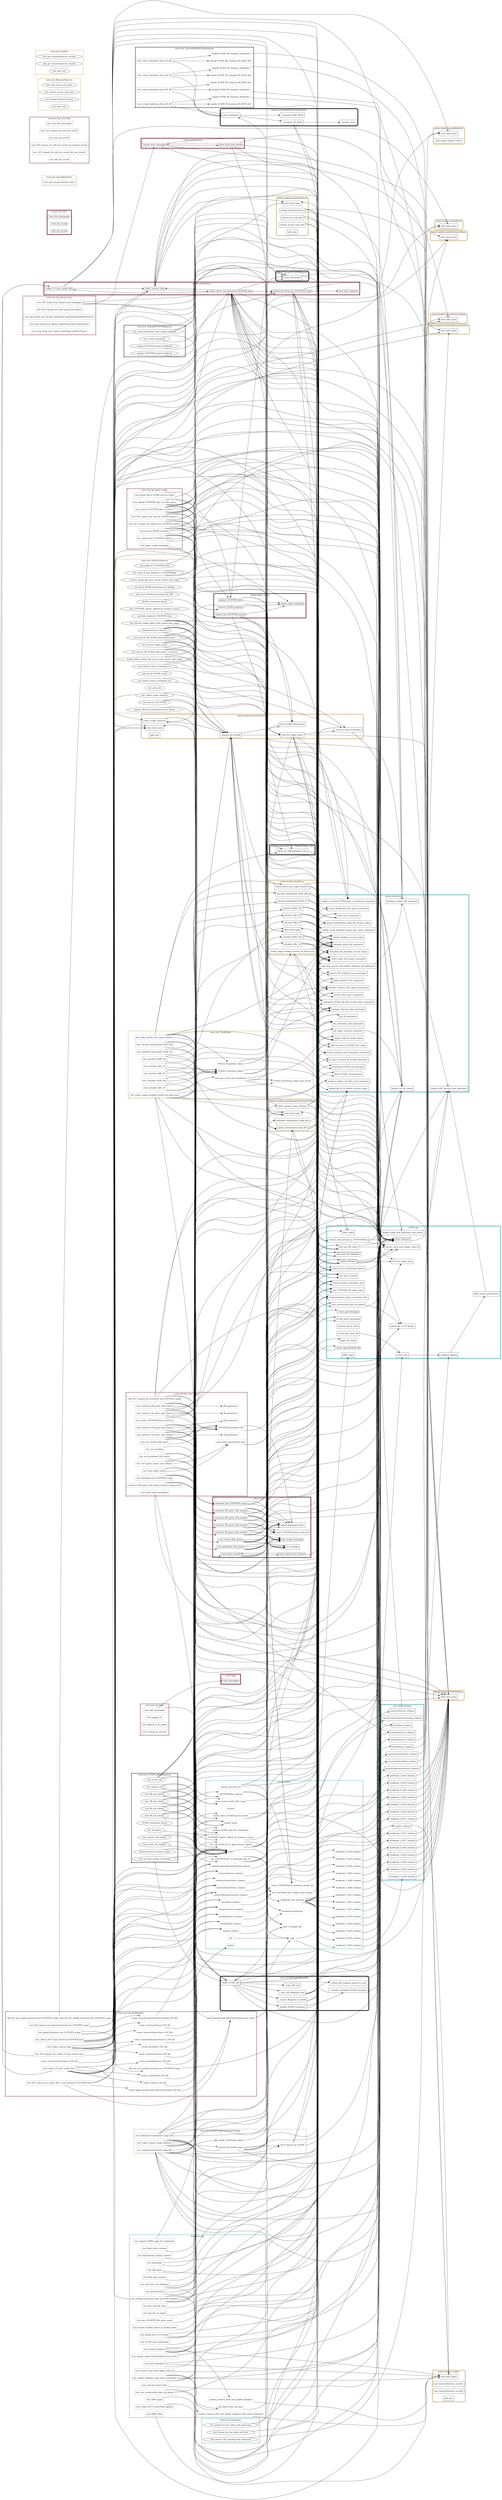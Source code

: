 digraph function_call_chains {
    graph [rankdir="LR"]

    /* Cluster Types
        `penwidth=5`
        Class: `style="rounded"`
        Tests: `style="dashed"`

        Relation: `color="#ceb888"` (Gold)
        Blueprint: `color="#782f40"` (Garnet)
        Module collecting general functions: `color="#5cb8b2"`
    */

    node [  // To remove the fill color from the individual function nodes
        style="filled"
        fillcolor="white"
    ]
    /* Node Types
        When multiple adjustments are present, order is label, style, shape

        Test function: `style="dashed"`
        Fixture function: `style="dotted"`

        Route functions: `shape="cds"`
        Function connecting to S3: `shape="folder"`
        Function connecting to MySQL: `shape="cylinder"`
        Other functions: `shape="box"`
    */

    /*
        Edges represent function calls
            Edges are instantiated under the cluster containing the calling function
            Edges go from the calling function to the called function
        Function calls include
            Redirects between Flask routes via `url_for()`
            Calls to a Flask route function with the Flask test client (these use the URL in the decorator, not the function name)
        Function calls don't include calls to SQLAlchemy engines purely for the purpose of passing to another function
    */

    subgraph cluster_fiscalYears {
        label="nolcat.models.fiscalYears"
        penwidth=5
        style="rounded"
        color="#ceb888"

        state_data_types_in_fiscalYears [
            label="state_data_types"
            shape="box"
        ]
        calculate_depreciated_ACRL_60b [shape="box"]
        calculate_depreciated_ACRL_63 [shape="box"]
        calculate_ACRL_61a [shape="box"]
        calculate_ACRL_61b [shape="box"]
        calculate_ARL_18 [shape="box"]
        calculate_ARL_19 [shape="box"]
        calculate_ARL_20 [shape="box"]
        create_usage_tracking_records_for_fiscal_year [shape="box"]
        collect_fiscal_year_usage_statistics [shape="box"]
    }
    calculate_depreciated_ACRL_60b -> query_database
    calculate_depreciated_ACRL_60b -> extract_value_from_single_value_df
    calculate_depreciated_ACRL_60b -> return_value_from_query_statement
    calculate_depreciated_ACRL_60b -> database_query_fail_statement
    calculate_depreciated_ACRL_63 -> query_database
    calculate_depreciated_ACRL_63 -> extract_value_from_single_value_df
    calculate_depreciated_ACRL_63 -> return_value_from_query_statement
    calculate_depreciated_ACRL_63 -> database_query_fail_statement
    calculate_ACRL_61a -> query_database
    calculate_ACRL_61a -> extract_value_from_single_value_df
    calculate_ACRL_61a -> return_value_from_query_statement
    calculate_ACRL_61a -> database_query_fail_statement
    calculate_ACRL_61b -> query_database
    calculate_ACRL_61b -> extract_value_from_single_value_df
    calculate_ACRL_61b -> return_value_from_query_statement
    calculate_ACRL_61b -> database_query_fail_statement
    calculate_ARL_18 -> query_database
    calculate_ARL_18 -> extract_value_from_single_value_df
    calculate_ARL_18 -> return_value_from_query_statement
    calculate_ARL_18 -> database_query_fail_statement
    calculate_ARL_19 -> query_database
    calculate_ARL_19 -> extract_value_from_single_value_df
    calculate_ARL_19 -> return_value_from_query_statement
    calculate_ARL_19 -> database_query_fail_statement
    calculate_ARL_20 -> query_database
    calculate_ARL_20 -> extract_value_from_single_value_df
    calculate_ARL_20 -> return_value_from_query_statement
    calculate_ARL_20 -> database_query_fail_statement
    create_usage_tracking_records_for_fiscal_year -> state_data_types_in_annualUsageCollectionTracking
    create_usage_tracking_records_for_fiscal_year -> load_data_into_database
    create_usage_tracking_records_for_fiscal_year -> query_database
    create_usage_tracking_records_for_fiscal_year -> return_string_of_dataframe_info
    create_usage_tracking_records_for_fiscal_year -> return_dataframe_from_query_statement
    create_usage_tracking_records_for_fiscal_year -> database_query_fail_statement
    collect_fiscal_year_usage_statistics -> _harvest_R5_SUSHI
    collect_fiscal_year_usage_statistics -> load_data_into_database
    collect_fiscal_year_usage_statistics -> query_database
    collect_fiscal_year_usage_statistics -> update_database
    collect_fiscal_year_usage_statistics -> first_new_PK_value
    collect_fiscal_year_usage_statistics -> format_list_for_stdout
    collect_fiscal_year_usage_statistics -> unable_to_get_updated_primary_key_values_statement
    collect_fiscal_year_usage_statistics -> database_query_fail_statement
    collect_fiscal_year_usage_statistics -> add_data_success_and_update_database_fail_statement
    collect_fiscal_year_usage_statistics -> load_data_into_database_success_regex
    collect_fiscal_year_usage_statistics -> update_database_success_regex
    collect_fiscal_year_usage_statistics -> harvest_R5_SUSHI_success_statement


    subgraph cluster_annualStatistics {
        label="nolcat.models.annualStatistics"
        penwidth=5
        style="rounded"
        color="#ceb888"

        state_data_types_in_annualStatistics [
            label="state_data_types"
            shape="box"
        ]
        add_annual_statistic_value [shape="box"]
    }


    subgraph cluster_vendors {
        label="nolcat.models.vendors"
        penwidth=5
        style="rounded"
        color="#ceb888"

        state_data_types_in_vendors [
            label="state_data_types"
            shape="box"
        ]
        get_statisticsSources_records [shape="box"]
        get_resourceSources_records [shape="box"]
        add_note_in_vendors [
            label="add_note"
            shape="box"
        ]
    }


    subgraph cluster_vendorNotes {
        label="nolcat.models.vendorNotes"
        penwidth=5
        style="rounded"
        color="#ceb888"

        state_data_types_in_vendorNotes [
            label="state_data_types"
            shape="box"
        ]
    }


    subgraph cluster_statisticsSources {
        label="nolcat.models.statisticsSources"
        penwidth=5
        style="rounded"
        color="#ceb888"

        state_data_types_in_statisticsSources [
            label="state_data_types"
            shape="box"
        ]
        fetch_SUSHI_information [shape="box"]
        _harvest_R5_SUSHI [shape="box"]
        _harvest_single_report [shape="box"]
        _check_if_data_in_database [shape="box"]
        collect_usage_statistics [shape="box"]
        add_note_in_statisticsSources [
            label="add_note"
            shape="box"
        ]
    }
    fetch_SUSHI_information -> PATH_TO_CREDENTIALS_FILE
    _harvest_R5_SUSHI -> fetch_SUSHI_information
    _harvest_R5_SUSHI -> _harvest_single_report
    _harvest_R5_SUSHI -> make_SUSHI_call
    _harvest_R5_SUSHI -> successful_SUSHI_call_statement
    _harvest_R5_SUSHI -> failed_SUSHI_call_statement
    _harvest_R5_SUSHI -> attempted_SUSHI_call_with_invalid_dates_statement
    _harvest_R5_SUSHI -> reports_with_no_usage_regex
    _harvest_single_report -> _check_if_data_in_database
    _harvest_single_report -> state_data_types_in_COUNTERData
    _harvest_single_report -> create_dataframe_in_ConvertJSONDictToDataframe
    _harvest_single_report -> make_SUSHI_call
    _harvest_single_report -> last_day_of_month
    _harvest_single_report -> return_string_of_dataframe_info
    _harvest_single_report -> save_unconverted_data_via_upload
    _harvest_single_report -> S3_file_name_timestamp
    _harvest_single_report -> unable_to_convert_SUSHI_data_to_dataframe_statement
    _harvest_single_report -> failed_upload_to_S3_statement
    _harvest_single_report -> upload_file_to_S3_bucket_success_regex
    _harvest_single_report -> no_data_returned_by_SUSHI_statement
    _harvest_single_report -> reports_with_no_usage_regex
    _check_if_data_in_database -> query_database
    _check_if_data_in_database -> extract_value_from_single_value_df
    _check_if_data_in_database -> return_value_from_query_statement
    _check_if_data_in_database -> database_query_fail_statement
    collect_usage_statistics -> _harvest_R5_SUSHI
    collect_usage_statistics -> load_data_into_database
    collect_usage_statistics -> first_new_PK_value
    collect_usage_statistics -> unable_to_get_updated_primary_key_values_statement
    collect_usage_statistics -> harvest_R5_SUSHI_success_statement


    subgraph cluster_statisticsSourceNotes {
        label="nolcat.models.statisticsSourceNotes"
        penwidth=5
        style="rounded"
        color="#ceb888"

        state_data_types_in_statisticsSourceNotes [
            label="state_data_types"
            shape="box"
        ]
    }


    subgraph cluster_resourceSources {
        label="nolcat.models.resourceSources"
        penwidth=5
        style="rounded"
        color="#ceb888"

        state_data_types_in_resourceSources [
            label="state_data_types"
            shape="box"
        ]
        add_access_stop_date [shape="box"]
        remove_access_stop_date [shape="box"]
        change_StatisticsSource [shape="box"]
        add_note_in_resourceSources [
            label="add_note"
            shape="box"
        ]
    }
    add_access_stop_date -> update_database
    add_access_stop_date -> database_update_fail_statement
    add_access_stop_date -> update_database_success_regex
    remove_access_stop_date -> update_database
    remove_access_stop_date -> database_update_fail_statement
    remove_access_stop_date -> update_database_success_regex
    change_StatisticsSource -> state_data_types_in_statisticsResourceSources
    change_StatisticsSource -> load_data_into_database
    change_StatisticsSource -> query_database
    change_StatisticsSource -> update_database
    change_StatisticsSource -> database_query_fail_statement
    change_StatisticsSource -> database_update_fail_statement
    change_StatisticsSource -> update_database_success_regex


    subgraph cluster_resourceSourceNotes {
        label="nolcat.models.resourceSourceNotes"
        penwidth=5
        style="rounded"
        color="#ceb888"

        state_data_types_in_resourceSourceNotes [
            label="state_data_types"
            shape="box"
        ]
    }


    subgraph cluster_statisticsResourceSources {
        label="nolcat.models.statisticsResourceSources"
        penwidth=5
        style="rounded"
        color="#ceb888"

        state_data_types_in_statisticsResourceSources [
            label="state_data_types"
            shape="box"
        ]
    }


    subgraph cluster_annualUsageCollectionTracking {
        label="nolcat.models.annualUsageCollectionTracking"
        penwidth=5
        style="rounded"
        color="#ceb888"

        state_data_types_in_annualUsageCollectionTracking [
            label="state_data_types"
            shape="box"
        ]
        collect_annual_usage_statistics [shape="box"]
        upload_nonstandard_usage_file [shape="box"]
        download_nonstandard_usage_file [shape="folder"]
    }
    collect_annual_usage_statistics -> _harvest_R5_SUSHI
    collect_annual_usage_statistics -> load_data_into_database
    collect_annual_usage_statistics -> query_database
    collect_annual_usage_statistics -> update_database
    collect_annual_usage_statistics -> first_new_PK_value
    collect_annual_usage_statistics -> initialize_relation_class_object_statement
    collect_annual_usage_statistics -> unable_to_get_updated_primary_key_values_statement
    collect_annual_usage_statistics -> return_value_from_query_statement
    collect_annual_usage_statistics -> database_query_fail_statement
    collect_annual_usage_statistics -> add_data_success_and_update_database_fail_statement
    collect_annual_usage_statistics -> load_data_into_database_success_regex
    collect_annual_usage_statistics -> update_database_success_regex
    collect_annual_usage_statistics -> harvest_R5_SUSHI_success_statement
    upload_nonstandard_usage_file -> upload_file_to_S3_bucket
    upload_nonstandard_usage_file -> update_database
    upload_nonstandard_usage_file -> file_extensions_and_mimetypes
    upload_nonstandard_usage_file -> file_IO_statement
    upload_nonstandard_usage_file -> failed_upload_to_S3_statement
    upload_nonstandard_usage_file -> upload_file_to_S3_bucket_success_regex
    upload_nonstandard_usage_file -> add_data_success_and_update_database_fail_statement
    upload_nonstandard_usage_file -> update_database_success_regex
    download_nonstandard_usage_file -> file_IO_statement


    subgraph cluster_COUNTERData {
        label="nolcat.models.COUNTERData"
        penwidth=5
        style="rounded"
        color="#ceb888"

        state_data_types_in_COUNTERData [
            label="state_data_types"
            shape="box"
        ]
    }


    subgraph cluster_SUSHICallAndResponse {
        label="nolcat.SUSHICallAndResponse"
        penwidth=5
        style="rounded"

        make_SUSHI_call [shape="box"]
        _make_API_call [shape="box"]
        _convert_Response_to_JSON [shape="box"]
        _save_raw_Response_text [shape="box"]
        _handle_SUSHI_exceptions [shape="box"]
        _evaluate_individual_SUSHI_exception [shape="box"]
        _stdout_API_response_based_on_size [shape="box"]
    }
    make_SUSHI_call -> _make_API_call
    make_SUSHI_call -> _convert_Response_to_JSON
    make_SUSHI_call -> _save_raw_Response_text
    make_SUSHI_call -> _handle_SUSHI_exceptions
    make_SUSHI_call -> _stdout_API_response_based_on_size
    make_SUSHI_call -> format_list_for_stdout
    make_SUSHI_call -> upload_file_to_S3_bucket_success_regex
    make_SUSHI_call -> failed_SUSHI_call_statement
    make_SUSHI_call -> no_data_returned_by_SUSHI_statement
    _convert_Response_to_JSON -> _stdout_API_response_based_on_size
    _convert_Response_to_JSON -> failed_SUSHI_call_statement
    _save_raw_Response_text -> query_database
    _save_raw_Response_text -> save_unconverted_data_via_upload
    _save_raw_Response_text -> extract_value_from_single_value_df
    _save_raw_Response_text -> S3_file_name_timestamp
    _save_raw_Response_text -> file_IO_statement
    _save_raw_Response_text -> upload_file_to_S3_bucket_success_regex
    _save_raw_Response_text -> database_query_fail_statement
    _handle_SUSHI_exceptions -> _evaluate_individual_SUSHI_exception
    _handle_SUSHI_exceptions -> format_list_for_stdout
    _evaluate_individual_SUSHI_exception -> query_database
    _evaluate_individual_SUSHI_exception -> database_query_fail_statement


    subgraph cluster_UploadCOUNTERReports {
        label="nolcat.UploadCOUNTERReports"
        penwidth=5
        style="rounded"

        create_dataframe_in_UploadCOUNTERReports [
            label="create_dataframe"
            shape="box"
        ]
    }
    create_dataframe_in_UploadCOUNTERReports -> state_data_types_in_COUNTERData
    create_dataframe_in_UploadCOUNTERReports -> return_string_of_dataframe_info
    create_dataframe_in_UploadCOUNTERReports -> ISSN_regex


    subgraph cluster_ConvertJSONDictToDataframe {
        label="nolcat.ConvertJSONDictToDataframe"
        penwidth=5
        style="rounded"

        create_dataframe_in_ConvertJSONDictToDataframe [
            label="create_dataframe"
            shape="box"
        ]
        _transform_R5_JSON [shape="box"]
        _transform_R5b1_JSON [shape="box"]
        _serialize_dates [shape="box"]
    }
    create_dataframe_in_ConvertJSONDictToDataframe -> _transform_R5_JSON
    create_dataframe_in_ConvertJSONDictToDataframe -> _transform_R5b1_JSON
    _transform_R5_JSON -> _serialize_dates
    _transform_R5_JSON -> return_string_of_dataframe_info
    _transform_R5_JSON -> ISSN_regex


    subgraph cluster_annual_stats {
        label="nolcat.annual_stats"
        penwidth=5
        color="#782f40"

        annual_stats_homepage [shape="cds"]
        show_fiscal_year_details [shape="cds"]
    }
    annual_stats_homepage -> show_fiscal_year_details
    annual_stats_homepage -> query_database
    annual_stats_homepage -> Flask_error_statement
    annual_stats_homepage -> database_query_fail_statement
    show_fiscal_year_details -> annual_stats_homepage
    show_fiscal_year_details -> state_data_types_in_fiscalYears
    show_fiscal_year_details -> state_data_types_in_annualUsageCollectionTracking
    show_fiscal_year_details -> query_database
    show_fiscal_year_details -> Flask_error_statement
    show_fiscal_year_details -> database_query_fail_statement


    subgraph cluster_ingest_usage {
        label="nolcat.ingest_usage"
        penwidth=5
        color="#782f40"

        ingest_usage_homepage [shape="cds"]
        upload_COUNTER_data [shape="cds"]
        harvest_SUSHI_statistics [shape="cds"]
        upload_non_COUNTER_reports [shape="cds"]
    }
    upload_COUNTER_data -> ingest_usage_homepage
    upload_COUNTER_data -> create_dataframe_in_UploadCOUNTERReports
    upload_COUNTER_data -> load_data_into_database
    upload_COUNTER_data -> update_database
    upload_COUNTER_data -> first_new_PK_value
    upload_COUNTER_data -> check_if_data_already_in_COUNTERData
    upload_COUNTER_data -> truncate_longer_lines
    upload_COUNTER_data -> format_list_for_stdout
    upload_COUNTER_data -> unable_to_convert_SUSHI_data_to_dataframe_statement
    upload_COUNTER_data -> unable_to_get_updated_primary_key_values_statement
    upload_COUNTER_data -> Flask_error_statement
    upload_COUNTER_data -> database_update_fail_statement
    upload_COUNTER_data -> update_database_success_regex
    harvest_SUSHI_statistics -> ingest_usage_homepage
    harvest_SUSHI_statistics -> collect_usage_statistics
    harvest_SUSHI_statistics -> query_database
    harvest_SUSHI_statistics -> initialize_relation_class_object_statement
    harvest_SUSHI_statistics -> Flask_error_statement
    harvest_SUSHI_statistics -> database_query_fail_statement
    upload_non_COUNTER_reports -> ingest_usage_homepage
    upload_non_COUNTER_reports -> upload_nonstandard_usage_file
    upload_non_COUNTER_reports -> query_database
    upload_non_COUNTER_reports -> create_AUCT_SelectField_options
    upload_non_COUNTER_reports -> Flask_error_statement
    upload_non_COUNTER_reports -> upload_nonstandard_usage_file_success_regex
    upload_non_COUNTER_reports -> database_query_fail_statement


    subgraph cluster_initialization {
        label="nolcat.initialization"
        penwidth=5
        color="#782f40"

        collect_FY_and_vendor_data [shape="cds"]
        collect_sources_data [shape="cds"]
        collect_AUCT_and_historical_COUNTER_data [shape="cds"]
        upload_historical_non_COUNTER_usage [shape="cds"]
        data_load_complete [shape="cds"]
    }
    collect_FY_and_vendor_data -> collect_sources_data
    collect_FY_and_vendor_data -> state_data_types_in_fiscalYears
    collect_FY_and_vendor_data -> state_data_types_in_annualStatistics
    collect_FY_and_vendor_data -> state_data_types_in_vendors
    collect_FY_and_vendor_data -> state_data_types_in_vendorNotes
    collect_FY_and_vendor_data -> load_data_into_database
    collect_FY_and_vendor_data -> first_new_PK_value
    collect_FY_and_vendor_data -> Flask_error_statement
    collect_FY_and_vendor_data -> load_data_into_database_success_regex
    collect_sources_data -> collect_AUCT_and_historical_COUNTER_data
    collect_sources_data -> state_data_types_in_statisticsSources
    collect_sources_data -> state_data_types_in_statisticsSourceNotes
    collect_sources_data -> state_data_types_in_resourceSources
    collect_sources_data -> state_data_types_in_resourceSourceNotes
    collect_sources_data -> load_data_into_database
    collect_sources_data -> first_new_PK_value
    collect_sources_data -> Flask_error_statement
    collect_sources_data -> load_data_into_database_success_regex
    collect_AUCT_and_historical_COUNTER_data -> collect_FY_and_vendor_data
    collect_AUCT_and_historical_COUNTER_data -> collect_sources_data
    collect_AUCT_and_historical_COUNTER_data -> upload_historical_non_COUNTER_usage
    collect_AUCT_and_historical_COUNTER_data -> state_data_types_in_annualUsageCollectionTracking
    collect_AUCT_and_historical_COUNTER_data -> create_dataframe_in_UploadCOUNTERReports
    collect_AUCT_and_historical_COUNTER_data -> load_data_into_database
    collect_AUCT_and_historical_COUNTER_data -> query_database
    collect_AUCT_and_historical_COUNTER_data -> update_database
    collect_AUCT_and_historical_COUNTER_data -> first_new_PK_value
    collect_AUCT_and_historical_COUNTER_data -> check_if_data_already_in_COUNTERData
    collect_AUCT_and_historical_COUNTER_data -> format_list_for_stdout
    collect_AUCT_and_historical_COUNTER_data -> unable_to_convert_SUSHI_data_to_dataframe_statement
    collect_AUCT_and_historical_COUNTER_data -> unable_to_get_updated_primary_key_values_statement
    collect_AUCT_and_historical_COUNTER_data -> Flask_error_statement
    collect_AUCT_and_historical_COUNTER_data -> return_dataframe_from_query_statement
    collect_AUCT_and_historical_COUNTER_data -> database_query_fail_statement
    collect_AUCT_and_historical_COUNTER_data -> load_data_into_database_success_regex
    collect_AUCT_and_historical_COUNTER_data -> update_database_success_regex
    upload_historical_non_COUNTER_usage -> data_load_complete
    upload_historical_non_COUNTER_usage -> upload_nonstandard_usage_file
    upload_historical_non_COUNTER_usage -> query_database
    upload_historical_non_COUNTER_usage -> create_AUCT_SelectField_options
    upload_historical_non_COUNTER_usage -> non_COUNTER_file_name_regex
    upload_historical_non_COUNTER_usage -> initialize_relation_class_object_statement
    upload_historical_non_COUNTER_usage -> Flask_error_statement
    upload_historical_non_COUNTER_usage -> upload_nonstandard_usage_file_success_regex
    upload_historical_non_COUNTER_usage -> database_query_fail_statement


    subgraph cluster_login {
        label="nolcat.login"
        penwidth=5
        color="#782f40"

        login_homepage [shape="cds"]
    }


    subgraph cluster_view_lists {
        label="nolcat.view_lists"
        penwidth=5
        color="#782f40"

        view_lists_homepage [shape="cds"]
        view_list_record [shape="cds"]
        edit_list_record [shape="cds"]
    }


    subgraph cluster_view_usage {
        label="nolcat.view_usage"
        penwidth=5
        color="#782f40"

        create_COUNTER_fixed_vocab_list [shape="box"]
        set_encoding [shape="box"]
        create_downloads_folder [shape="box"]
        view_usage_homepage [shape="cds"]
        run_custom_SQL_query [shape="cds"]
        use_predefined_SQL_query [shape="cds"]
        start_query_wizard [shape="cds"]
        query_wizard_sort_redirect [shape="cds"]
        construct_PR_query_with_wizard [shape="cds"]
        construct_DR_query_with_wizard [shape="cds"]
        construct_TR_query_with_wizard [shape="cds"]
        construct_IR_query_with_wizard [shape="cds"]
        download_non_COUNTER_usage [shape="cds"]
    }
    run_custom_SQL_query -> set_encoding
    run_custom_SQL_query -> create_downloads_folder
    run_custom_SQL_query -> view_usage_homepage
    run_custom_SQL_query -> query_database
    run_custom_SQL_query -> file_extensions_and_mimetypes
    run_custom_SQL_query -> Flask_error_statement
    run_custom_SQL_query -> list_folder_contents_statement
    run_custom_SQL_query -> check_if_file_exists_statement
    run_custom_SQL_query -> database_query_fail_statement
    use_predefined_SQL_query -> set_encoding
    use_predefined_SQL_query -> create_downloads_folder
    use_predefined_SQL_query -> view_usage_homepage
    use_predefined_SQL_query -> query_database
    use_predefined_SQL_query -> last_day_of_month
    use_predefined_SQL_query -> file_extensions_and_mimetypes
    use_predefined_SQL_query -> Flask_error_statement
    use_predefined_SQL_query -> list_folder_contents_statement
    use_predefined_SQL_query -> check_if_file_exists_statement
    use_predefined_SQL_query -> database_query_fail_statement
    use_predefined_SQL_query -> attempted_SUSHI_call_with_invalid_dates_statement
    start_query_wizard -> view_usage_homepage
    start_query_wizard -> query_wizard_sort_redirect
    start_query_wizard -> query_database
    start_query_wizard -> last_day_of_month
    start_query_wizard -> Flask_error_statement
    start_query_wizard -> database_query_fail_statement
    query_wizard_sort_redirect -> start_query_wizard
    query_wizard_sort_redirect -> Flask_error_statement
    query_wizard_sort_redirect -> attempted_SUSHI_call_with_invalid_dates_statement
    construct_PR_query_with_wizard -> create_COUNTER_fixed_vocab_list
    construct_PR_query_with_wizard -> set_encoding
    construct_PR_query_with_wizard -> create_downloads_folder
    construct_PR_query_with_wizard -> view_usage_homepage
    construct_PR_query_with_wizard -> query_database
    construct_PR_query_with_wizard -> return_string_of_dataframe_info
    construct_PR_query_with_wizard -> file_extensions_and_mimetypes
    construct_PR_query_with_wizard -> Flask_error_statement
    construct_PR_query_with_wizard -> list_folder_contents_statement
    construct_PR_query_with_wizard -> check_if_file_exists_statement
    construct_PR_query_with_wizard -> database_query_fail_statement
    construct_DR_query_with_wizard -> create_COUNTER_fixed_vocab_list
    construct_DR_query_with_wizard -> set_encoding
    construct_DR_query_with_wizard -> create_downloads_folder
    construct_DR_query_with_wizard -> view_usage_homepage
    construct_DR_query_with_wizard -> query_database
    construct_DR_query_with_wizard -> return_string_of_dataframe_info
    construct_DR_query_with_wizard -> file_extensions_and_mimetypes
    construct_DR_query_with_wizard -> Flask_error_statement
    construct_DR_query_with_wizard -> list_folder_contents_statement
    construct_DR_query_with_wizard -> check_if_file_exists_statement
    construct_DR_query_with_wizard -> database_query_fail_statement
    construct_TR_query_with_wizard -> create_COUNTER_fixed_vocab_list
    construct_TR_query_with_wizard -> set_encoding
    construct_TR_query_with_wizard -> create_downloads_folder
    construct_TR_query_with_wizard -> view_usage_homepage
    construct_TR_query_with_wizard -> query_database
    construct_TR_query_with_wizard -> return_string_of_dataframe_info
    construct_TR_query_with_wizard -> file_extensions_and_mimetypes
    construct_TR_query_with_wizard -> Flask_error_statement
    construct_TR_query_with_wizard -> list_folder_contents_statement
    construct_TR_query_with_wizard -> check_if_file_exists_statement
    construct_TR_query_with_wizard -> database_query_fail_statement
    construct_IR_query_with_wizard -> create_COUNTER_fixed_vocab_list
    construct_IR_query_with_wizard -> set_encoding
    construct_IR_query_with_wizard -> create_downloads_folder
    construct_IR_query_with_wizard -> view_usage_homepage
    construct_IR_query_with_wizard -> query_database
    construct_IR_query_with_wizard -> return_string_of_dataframe_info
    construct_IR_query_with_wizard -> file_extensions_and_mimetypes
    construct_IR_query_with_wizard -> Flask_error_statement
    construct_IR_query_with_wizard -> list_folder_contents_statement
    construct_IR_query_with_wizard -> check_if_file_exists_statement
    construct_IR_query_with_wizard -> database_query_fail_statement
    download_non_COUNTER_usage -> create_downloads_folder
    download_non_COUNTER_usage -> view_usage_homepage
    download_non_COUNTER_usage -> state_data_types_in_annualUsageCollectionTracking
    download_non_COUNTER_usage -> download_nonstandard_usage_file
    download_non_COUNTER_usage -> query_database
    download_non_COUNTER_usage -> restore_boolean_values_to_boolean_field
    download_non_COUNTER_usage -> create_AUCT_SelectField_options
    download_non_COUNTER_usage -> non_COUNTER_file_name_regex
    download_non_COUNTER_usage -> file_extensions_and_mimetypes
    download_non_COUNTER_usage -> Flask_error_statement
    download_non_COUNTER_usage -> list_folder_contents_statement
    download_non_COUNTER_usage -> check_if_file_exists_statement
    download_non_COUNTER_usage -> database_query_fail_statement


    subgraph cluster_PATH_TO_CREDENTIALS_FILE {
        label="nolcat.models.PATH_TO_CREDENTIALS_FILE"
        penwidth=5

        PATH_TO_CREDENTIALS_FILE [shape="box"]
    }
    PATH_TO_CREDENTIALS_FILE -> check_if_file_exists_statement


    subgraph cluster_app {
        label="nolcat.app"
        penwidth=5
        color="#5cb8b2"

        filter_empty_parentheses [shape="box"]
        configure_logging [shape="box"]
        page_not_found [shape="box"]
        internal_server_error [shape="box"]
        create_app [shape="box"]
        "create_app.create_db" [shape="box"]
        "create_app.homepage" [shape="cds"]
        "create_app.download_file" [shape="cds"]
        last_day_of_month [shape="box"]
        first_new_PK_value [shape="box"]
        return_string_of_dataframe_info [shape="box"]
        change_single_field_dataframe_into_series [shape="box"]
        restore_boolean_values_to_boolean_field [shape="box"]
        upload_file_to_S3_bucket [shape="folder"]
        create_AUCT_SelectField_options [shape="box"]
        load_data_into_database [shape="cylinder"]
        query_database [shape="cylinder"]
        check_if_data_already_in_COUNTERData [shape="box"]
        truncate_longer_lines [shape="box"]
        update_database [shape="cylinder"]
        save_unconverted_data_via_upload [shape="box"]
        ISSN_regex [shape="box"]
        ISBN_regex [shape="box"]
        extract_value_from_single_value_df [shape="box"]
        S3_file_name_timestamp [shape="box"]
        non_COUNTER_file_name_regex [shape="box"]
    }
    filter_empty_parentheses -> remove_IDE_spacing_from_statement
    configure_logging -> filter_empty_parentheses
    create_app -> configure_logging
    "create_app.create_db" -> create_app
    "create_app.download_file" -> file_extensions_and_mimetypes
    first_new_PK_value -> query_database
    first_new_PK_value -> extract_value_from_single_value_df
    first_new_PK_value -> return_value_from_query_statement
    first_new_PK_value -> database_query_fail_statement
    create_AUCT_SelectField_options -> change_single_field_dataframe_into_series
    query_database -> remove_IDE_spacing_from_statement
    check_if_data_already_in_COUNTERData -> query_database
    check_if_data_already_in_COUNTERData -> extract_value_from_single_value_df
    check_if_data_already_in_COUNTERData -> format_list_for_stdout
    check_if_data_already_in_COUNTERData -> return_value_from_query_statement
    check_if_data_already_in_COUNTERData -> database_query_fail_statement
    update_database -> query_database
    update_database -> truncate_longer_lines
    update_database -> extract_value_from_single_value_df
    update_database -> remove_IDE_spacing_from_statement
    update_database -> database_query_fail_statement
    save_unconverted_data_via_upload -> upload_file_to_S3_bucket
    save_unconverted_data_via_upload -> format_list_for_stdout


    subgraph cluster_statements {
        label="nolcat.statements"
        penwidth=5
        color="#5cb8b2"

        file_extensions_and_mimetypes [shape="box"]
        format_list_for_stdout [shape="box"]
        remove_IDE_spacing_from_statement [shape="box"]
        initialize_relation_class_object_statement [shape="box"]
        fixture_variable_value_declaration_statement [shape="box"]
        unable_to_convert_SUSHI_data_to_dataframe_statement [shape="box"]
        unable_to_get_updated_primary_key_values_statement [shape="box"]
        Flask_error_statement [shape="box"]
        file_IO_statement [shape="box"]
        list_folder_contents_statement [shape="box"]
        check_if_file_exists_statement [shape="box"]
        failed_upload_to_S3_statement [shape="box"]
        unable_to_delete_test_file_in_S3_statement [shape="box"]
        upload_file_to_S3_bucket_success_regex [shape="box"]
        upload_nonstandard_usage_file_success_regex [shape="box"]
        return_value_from_query_statement [shape="box"]
        return_dataframe_from_query_statement [shape="box"]
        database_query_fail_statement [shape="box"]
        database_update_fail_statement [shape="box"]
        add_data_success_and_update_database_fail_statement [shape="box"]
        database_function_skip_statements [shape="box"]
        load_data_into_database_success_regex [shape="box"]
        update_database_success_regex [shape="box"]
        successful_SUSHI_call_statement [shape="box"]
        harvest_R5_SUSHI_success_statement [shape="box"]
        failed_SUSHI_call_statement [shape="box"]
        no_data_returned_by_SUSHI_statement [shape="box"]
        attempted_SUSHI_call_with_invalid_dates_statement [shape="box"]
        reports_with_no_usage_regex [shape="box"]
        skip_test_due_to_SUSHI_error_regex [shape="box"]
    }
    list_folder_contents_statement -> format_list_for_stdout
    database_update_fail_statement -> remove_IDE_spacing_from_statement
    add_data_success_and_update_database_fail_statement -> database_update_fail_statement


    subgraph cluster_relations {
        label="tests.data.relations"
        penwidth=5
        color="#5cb8b2"

        fiscalYears_relation_in_relations [
            label="fiscalYears_relation"
            shape="box"
        ]
        annualStatistics_relation_in_relations [
            label="annualStatistics_relation"
            shape="box"
        ]
        vendors_relation_in_relations [
            label="vendors_relation"
            shape="box"
        ]
        vendorNotes_relation_in_relations [
            label="vendorNotes_relation"
            shape="box"
        ]
        statisticsSources_relation_in_relations [
            label="statisticsSources_relation"
            shape="box"
        ]
        statisticsSourceNotes_relation_in_relations [
            label="statisticsSourceNotes_relation"
            shape="box"
        ]
        resourceSources_relation_in_relations [
            label="resourceSources_relation"
            shape="box"
        ]
        resourceSourceNotes_relation_in_relations [
            label="resourceSourceNotes_relation"
            shape="box"
        ]
        statisticsResourceSources_relation_in_relations [
            label="statisticsResourceSources_relation"
            shape="box"
        ]
        annualUsageCollectionTracking_relation_in_relations [
            label="annualUsageCollectionTracking_relation"
            shape="box"
        ]
        workbook_0_2017_relation_in_relations [
            label="workbook_0_2017_relation"
            shape="box"
        ]
        workbook_1_2017_relation_in_relations [
            label="workbook_1_2017_relation"
            shape="box"
        ]
        workbook_2_2017_relation_in_relations [
            label="workbook_2_2017_relation"
            shape="box"
        ]
        workbook_0_2018_relation_in_relations [
            label="workbook_0_2018_relation"
            shape="box"
        ]
        workbook_1_2018_relation_in_relations [
            label="workbook_1_2018_relation"
            shape="box"
        ]
        workbook_2_2018_relation_in_relations [
            label="workbook_2_2018_relation"
            shape="box"
        ]
        workbook_0_2019_relation_in_relations [
            label="workbook_0_2019_relation"
            shape="box"
        ]
        workbook_1_2019_relation_in_relations [
            label="workbook_1_2019_relation"
            shape="box"
        ]
        workbook_2_2019_relation_in_relations [
            label="workbook_2_2019_relation"
            shape="box"
        ]
        workbook_3_2019_relation_in_relations [
            label="workbook_3_2019_relation"
            shape="box"
        ]
        workbook_0_2020_relation_in_relations [
            label="workbook_0_2020_relation"
            shape="box"
        ]
        workbook_1_2020_relation_in_relations [
            label="workbook_1_2020_relation"
            shape="box"
        ]
        workbook_2_2020_relation_in_relations [
            label="workbook_2_2020_relation"
            shape="box"
        ]
        workbook_3_2020_relation_in_relations [
            label="workbook_3_2020_relation"
            shape="box"
        ]
    }
    fiscalYears_relation_in_relations -> state_data_types_in_fiscalYears
    annualStatistics_relation_in_relations -> state_data_types_in_annualStatistics
    vendors_relation_in_relations -> state_data_types_in_vendors
    vendorNotes_relation_in_relations -> state_data_types_in_vendorNotes
    statisticsSources_relation_in_relations -> state_data_types_in_statisticsSources
    statisticsSourceNotes_relation_in_relations -> state_data_types_in_statisticsSourceNotes
    resourceSources_relation_in_relations -> state_data_types_in_resourceSources
    resourceSourceNotes_relation_in_relations -> state_data_types_in_resourceSourceNotes
    statisticsResourceSources_relation_in_relations -> state_data_types_in_statisticsResourceSources
    annualUsageCollectionTracking_relation_in_relations -> state_data_types_in_annualUsageCollectionTracking
    workbook_0_2017_relation_in_relations -> state_data_types_in_COUNTERData
    workbook_1_2017_relation_in_relations -> state_data_types_in_COUNTERData
    workbook_2_2017_relation_in_relations -> state_data_types_in_COUNTERData
    workbook_0_2018_relation_in_relations -> state_data_types_in_COUNTERData
    workbook_1_2018_relation_in_relations -> state_data_types_in_COUNTERData
    workbook_2_2018_relation_in_relations -> state_data_types_in_COUNTERData
    workbook_0_2019_relation_in_relations -> state_data_types_in_COUNTERData
    workbook_1_2019_relation_in_relations -> state_data_types_in_COUNTERData
    workbook_2_2019_relation_in_relations -> state_data_types_in_COUNTERData
    workbook_3_2019_relation_in_relations -> state_data_types_in_COUNTERData
    workbook_0_2020_relation_in_relations -> state_data_types_in_COUNTERData
    workbook_1_2020_relation_in_relations -> state_data_types_in_COUNTERData
    workbook_2_2020_relation_in_relations -> state_data_types_in_COUNTERData
    workbook_3_2020_relation_in_relations -> state_data_types_in_COUNTERData


    subgraph cluster_conftest {
        label="tests.conftest"
        penwidth=5
        style="dashed"
        color="#5cb8b2"

        engine [
            style="dotted"
            shape="cylinder"
        ]
        app [
            style="dotted"
            shape="box"
        ]
        client [
            style="dotted"
            shape="box"
        ]
        db [
            style="dotted"
            shape="box"
        ]
        session [
            style="dotted"
            shape="box"
        ]
        fiscalYears_relation_in_conftest [
            label="fiscalYears_relation"
            style="dotted"
            shape="box"
        ]
        annualStatistics_relation_in_conftest [
            label="annualStatistics_relation"
            style="dotted"
            shape="box"
        ]
        vendors_relation_in_conftest [
            label="vendors_relation"
            style="dotted"
            shape="box"
        ]
        vendorNotes_relation_in_conftest [
            label="vendorNotes_relation"
            style="dotted"
            shape="box"
        ]
        statisticsSources_relation_in_conftest [
            label="statisticsSources_relation"
            style="dotted"
            shape="box"
        ]
        statisticsSourceNotes_relation_in_conftest [
            label="statisticsSourceNotes_relation"
            style="dotted"
            shape="box"
        ]
        resourceSources_relation_in_conftest [
            label="resourceSources_relation"
            style="dotted"
            shape="box"
        ]
        resourceSourceNotes_relation_in_conftest [
            label="resourceSourceNotes_relation"
            style="dotted"
            shape="box"
        ]
        statisticsResourceSources_relation_in_conftest [
            label="statisticsResourceSources_relation"
            style="dotted"
            shape="box"
        ]
        annualUsageCollectionTracking_relation_in_conftest [
            label="annualUsageCollectionTracking_relation"
            style="dotted"
            shape="box"
        ]
        workbook_0_2017_relation_in_conftest [
            label="workbook_0_2017_relation"
            style="dotted"
            shape="box"
        ]
        workbook_1_2017_relation_in_conftest [
            label="workbook_1_2017_relation"
            style="dotted"
            shape="box"
        ]
        workbook_2_2017_relation_in_conftest [
            label="workbook_2_2017_relation"
            style="dotted"
            shape="box"
        ]
        workbook_0_2018_relation_in_conftest [
            label="workbook_0_2018_relation"
            style="dotted"
            shape="box"
        ]
        workbook_1_2018_relation_in_conftest [
            label="workbook_1_2018_relation"
            style="dotted"
            shape="box"
        ]
        workbook_2_2018_relation_in_conftest [
            label="workbook_2_2018_relation"
            style="dotted"
            shape="box"
        ]
        workbook_0_2019_relation_in_conftest [
            label="workbook_0_2019_relation"
            style="dotted"
            shape="box"
        ]
        workbook_1_2019_relation_in_conftest [
            label="workbook_1_2019_relation"
            style="dotted"
            shape="box"
        ]
        workbook_2_2019_relation_in_conftest [
            label="workbook_2_2019_relation"
            style="dotted"
            shape="box"
        ]
        workbook_3_2019_relation_in_conftest [
            label="workbook_3_2019_relation"
            style="dotted"
            shape="box"
        ]
        workbook_0_2020_relation_in_conftest [
            label="workbook_0_2020_relation"
            style="dotted"
            shape="box"
        ]
        workbook_1_2020_relation_in_conftest [
            label="workbook_1_2020_relation"
            style="dotted"
            shape="box"
        ]
        workbook_2_2020_relation_in_conftest [
            label="workbook_2_2020_relation"
            style="dotted"
            shape="box"
        ]
        workbook_3_2020_relation_in_conftest [
            label="workbook_3_2020_relation"
            style="dotted"
            shape="box"
        ]
        workbooks_and_relations [
            style="dotted"
            shape="box"
        ]
        create_COUNTERData_workbook_iterdir_list [
            style="dotted"
            shape="box"
        ]
        COUNTERData_relation [
            style="dotted"
            shape="box"
        ]
        download_destination [
            style="dotted"
            shape="box"
        ]
        path_to_sample_file [
            style="dotted"
            shape="box"
        ]
        remove_file_from_S3 [
            style="dotted"
            shape="folder"
        ]
        non_COUNTER_AUCT_object_before_upload [
            style="dotted"
            shape="folder"
        ]
        non_COUNTER_AUCT_object_after_upload [
            style="dotted"
            shape="box"
        ]
        non_COUNTER_file_to_download_from_S3 [
            style="dotted"
            shape="folder"
        ]
        header_value [
            style="dotted"
            shape="box"
        ]
        most_recent_month_with_usage [
            style="dotted"
            shape="box"
        ]
        match_direct_SUSHI_harvest_result [
            style="dotted"
            shape="box"
        ]
        COUNTER_reports_offered_by_statistics_source [
            style="dotted"
            shape="box"
        ]
        prepare_HTML_page_for_comparison [
            style="dotted"
            shape="box"
        ]
    }
    app -> create_app
    app -> configure_logging
    client -> app
    db -> app
    fiscalYears_relation_in_conftest -> fiscalYears_relation_in_relations
    annualStatistics_relation_in_conftest -> annualStatistics_relation_in_relations
    vendors_relation_in_conftest -> vendors_relation_in_relations
    vendorNotes_relation_in_conftest -> vendorNotes_relation_in_relations
    statisticsSources_relation_in_conftest -> statisticsSources_relation_in_relations
    statisticsSourceNotes_relation_in_conftest -> statisticsSourceNotes_relation_in_relations
    resourceSources_relation_in_conftest -> resourceSources_relation_in_relations
    resourceSourceNotes_relation_in_conftest -> resourceSourceNotes_relation_in_relations
    statisticsResourceSources_relation_in_conftest -> statisticsResourceSources_relation_in_relations
    annualUsageCollectionTracking_relation_in_conftest -> annualUsageCollectionTracking_relation_in_relations
    workbook_0_2017_relation_in_conftest -> workbook_0_2017_relation_in_relations
    workbook_1_2017_relation_in_conftest -> workbook_1_2017_relation_in_relations
    workbook_2_2017_relation_in_conftest -> workbook_2_2017_relation_in_relations
    workbook_0_2018_relation_in_conftest -> workbook_0_2018_relation_in_relations
    workbook_1_2018_relation_in_conftest -> workbook_1_2018_relation_in_relations
    workbook_2_2018_relation_in_conftest -> workbook_2_2018_relation_in_relations
    workbook_0_2019_relation_in_conftest -> workbook_0_2019_relation_in_relations
    workbook_1_2019_relation_in_conftest -> workbook_1_2019_relation_in_relations
    workbook_2_2019_relation_in_conftest -> workbook_2_2019_relation_in_relations
    workbook_3_2019_relation_in_conftest -> workbook_3_2019_relation_in_relations
    workbook_0_2020_relation_in_conftest -> workbook_0_2020_relation_in_relations
    workbook_1_2020_relation_in_conftest -> workbook_1_2020_relation_in_relations
    workbook_2_2020_relation_in_conftest -> workbook_2_2020_relation_in_relations
    workbook_3_2020_relation_in_conftest -> workbook_3_2020_relation_in_relations
    workbooks_and_relations -> workbook_0_2017_relation_in_conftest
    workbooks_and_relations -> workbook_1_2017_relation_in_conftest
    workbooks_and_relations -> workbook_2_2017_relation_in_conftest
    workbooks_and_relations -> workbook_0_2018_relation_in_conftest
    workbooks_and_relations -> workbook_1_2018_relation_in_conftest
    workbooks_and_relations -> workbook_2_2018_relation_in_conftest
    workbooks_and_relations -> workbook_0_2019_relation_in_conftest
    workbooks_and_relations -> workbook_1_2019_relation_in_conftest
    workbooks_and_relations -> workbook_2_2019_relation_in_conftest
    workbooks_and_relations -> workbook_3_2019_relation_in_conftest
    workbooks_and_relations -> workbook_0_2020_relation_in_conftest
    workbooks_and_relations -> workbook_1_2020_relation_in_conftest
    workbooks_and_relations -> workbook_2_2020_relation_in_conftest
    workbooks_and_relations -> workbook_3_2020_relation_in_conftest
    COUNTERData_relation -> workbooks_and_relations
    COUNTERData_relation -> create_COUNTERData_workbook_iterdir_list
    remove_file_from_S3 -> fixture_variable_value_declaration_statement
    remove_file_from_S3 -> unable_to_delete_test_file_in_S3_statement
    remove_file_from_S3 -> path_to_sample_file
    non_COUNTER_AUCT_object_before_upload -> query_database
    non_COUNTER_AUCT_object_before_upload -> initialize_relation_class_object_statement
    non_COUNTER_AUCT_object_before_upload -> unable_to_delete_test_file_in_S3_statement
    non_COUNTER_AUCT_object_before_upload -> database_function_skip_statements
    non_COUNTER_AUCT_object_before_upload -> path_to_sample_file
    non_COUNTER_AUCT_object_after_upload -> query_database
    non_COUNTER_AUCT_object_after_upload -> initialize_relation_class_object_statement
    non_COUNTER_AUCT_object_after_upload -> database_function_skip_statements
    non_COUNTER_file_to_download_from_S3 -> upload_file_to_S3_bucket
    non_COUNTER_file_to_download_from_S3 -> fixture_variable_value_declaration_statement
    non_COUNTER_file_to_download_from_S3 -> file_IO_statement
    non_COUNTER_file_to_download_from_S3 -> failed_upload_to_S3_statement
    non_COUNTER_file_to_download_from_S3 -> unable_to_delete_test_file_in_S3_statement
    non_COUNTER_file_to_download_from_S3 -> upload_file_to_S3_bucket_success_regex
    non_COUNTER_file_to_download_from_S3 -> download_destination
    non_COUNTER_file_to_download_from_S3 -> path_to_sample_file
    non_COUNTER_file_to_download_from_S3 -> non_COUNTER_AUCT_object_after_upload
    most_recent_month_with_usage -> last_day_of_month
    match_direct_SUSHI_harvest_result -> state_data_types_in_COUNTERData
    match_direct_SUSHI_harvest_result -> query_database
    match_direct_SUSHI_harvest_result -> database_function_skip_statements
    COUNTER_reports_offered_by_statistics_source -> make_SUSHI_call
    COUNTER_reports_offered_by_statistics_source -> successful_SUSHI_call_statement


    subgraph cluster_test_AnnualStatistics {
        label="tests.test_AnnualStatistics"
        penwidth=5
        style="dashed"
        color="#ceb888"

        test_add_annual_statistic_value [
            style="dashed"
            shape="box"
        ]
    }


    subgraph cluster_test_AnnualUsageCollectionTracking {
        label="tests.test_AnnualUsageCollectionTracking"
        penwidth=5
        style="dashed"
        color="#ceb888"

        AUCT_fixture_for_SUSHI [
            style="dotted"
            shape="box"
        ]
        harvest_R5_SUSHI_result_in_test_AnnualUsageCollectionTracking [
            label="harvest_R5_SUSHI_result"
            style="dotted"
            shape="folder"
        ]
        test_collect_annual_usage_statistics [
            style="dashed"
            shape="box"
        ]
        sample_FileStorage_object [
            style="dotted"
            shape="box"
        ]
        test_upload_nonstandard_usage_file [
            style="dashed"
            shape="folder"
        ]
        test_download_nonstandard_usage_file [
            style="dashed"
            shape="box"
        ]
    }
    AUCT_fixture_for_SUSHI -> query_database
    AUCT_fixture_for_SUSHI -> initialize_relation_class_object_statement
    AUCT_fixture_for_SUSHI -> database_function_skip_statements
    harvest_R5_SUSHI_result_in_test_AnnualUsageCollectionTracking -> _harvest_R5_SUSHI
    harvest_R5_SUSHI_result_in_test_AnnualUsageCollectionTracking -> query_database
    harvest_R5_SUSHI_result_in_test_AnnualUsageCollectionTracking -> unable_to_delete_test_file_in_S3_statement
    harvest_R5_SUSHI_result_in_test_AnnualUsageCollectionTracking -> upload_file_to_S3_bucket_success_regex
    harvest_R5_SUSHI_result_in_test_AnnualUsageCollectionTracking -> return_value_from_query_statement
    harvest_R5_SUSHI_result_in_test_AnnualUsageCollectionTracking -> database_function_skip_statements
    harvest_R5_SUSHI_result_in_test_AnnualUsageCollectionTracking -> AUCT_fixture_for_SUSHI
    test_collect_annual_usage_statistics -> collect_annual_usage_statistics
    test_collect_annual_usage_statistics -> harvest_R5_SUSHI_result_in_test_AnnualUsageCollectionTracking
    test_collect_annual_usage_statistics -> query_database
    test_collect_annual_usage_statistics -> engine
    test_collect_annual_usage_statistics -> extract_value_from_single_value_df
    test_collect_annual_usage_statistics -> database_function_skip_statements
    test_collect_annual_usage_statistics -> load_data_into_database_success_regex
    test_collect_annual_usage_statistics -> update_database_success_regex
    test_collect_annual_usage_statistics -> client
    test_collect_annual_usage_statistics -> match_direct_SUSHI_harvest_result
    test_collect_annual_usage_statistics -> AUCT_fixture_for_SUSHI
    sample_FileStorage_object -> path_to_sample_file
    test_upload_nonstandard_usage_file -> upload_nonstandard_usage_file
    test_upload_nonstandard_usage_file -> non_COUNTER_AUCT_object_before_upload
    test_upload_nonstandard_usage_file -> query_database
    test_upload_nonstandard_usage_file -> extract_value_from_single_value_df
    test_upload_nonstandard_usage_file -> format_list_for_stdout
    test_upload_nonstandard_usage_file -> upload_nonstandard_usage_file_success_regex
    test_upload_nonstandard_usage_file -> return_value_from_query_statement
    test_upload_nonstandard_usage_file -> database_function_skip_statements
    test_upload_nonstandard_usage_file -> client
    test_upload_nonstandard_usage_file -> path_to_sample_file
    test_upload_nonstandard_usage_file -> sample_FileStorage_object
    test_download_nonstandard_usage_file -> download_nonstandard_usage_file
    test_download_nonstandard_usage_file -> non_COUNTER_file_to_download_from_S3
    test_download_nonstandard_usage_file -> list_folder_contents_statement
    test_download_nonstandard_usage_file -> download_destination
    test_download_nonstandard_usage_file -> non_COUNTER_AUCT_object_after_upload


    subgraph cluster_test_app {
        label="tests.test_app"
        penwidth=5
        style="dashed"
        color="#5cb8b2"

        test_flask_app_creation [
            style="dashed"
            shape="box"
        ]
        test_flask_client_creation [
            style="dashed"
            shape="box"
        ]
        test_SQLAlchemy_engine_creation [
            style="dashed"
            shape="box"
        ]
        test_homepage [
            style="dashed"
            shape="box"
        ]
        test_404_page [
            style="dashed"
            shape="box"
        ]
        test_load_data_into_database [
            style="dashed"
            shape="box"
        ]
        test_query_database [
            style="dashed"
            shape="box"
        ]
        test_loading_connected_data_into_other_relation [
            style="dashed"
            shape="box"
        ]
        test_download_file [
            style="dashed"
            shape="box"
        ]
        test_first_new_PK_value [
            style="dashed"
            shape="box"
        ]
        test_change_single_field_dataframe_into_series [
            style="dashed"
            shape="box"
        ]
        test_restore_boolean_values_to_boolean_field [
            style="dashed"
            shape="box"
        ]
        test_upload_file_to_S3_bucket [
            style="dashed"
            shape="folder"
        ]
        test_create_AUCT_SelectField_options [
            style="dashed"
            shape="box"
        ]
        test_truncate_longer_lines [
            style="dashed"
            shape="box"
        ]
        vendors_relation_after_test_update_database [
            style="dotted"
            shape="box"
        ]
        test_update_database [
            style="dashed"
            shape="box"
        ]
        vendors_relation_after_test_update_database_with_insert_statement [
            style="dotted"
            shape="box"
        ]
        test_update_database_with_insert_statement [
            style="dashed"
            shape="box"
        ]
        test_prepare_HTML_page_for_comparison [
            style="dashed"
            shape="box"
        ]
        file_name_stem_and_data [
            style="dotted"
            shape="folder"
        ]
        test_save_unconverted_data_via_upload [
            style="dashed"
            shape="folder"
        ]
        test_ISSN_regex [
            style="dashed"
            shape="box"
        ]
        test_ISBN_regex [
            style="dashed"
            shape="box"
        ]
        test_last_day_of_month [
            style="dashed"
            shape="box"
        ]
        test_extract_value_from_single_value_df [
            style="dashed"
            shape="box"
        ]
        test_S3_file_name_timestamp [
            style="dashed"
            shape="box"
        ]
        test_non_COUNTER_file_name_regex [
            style="dashed"
            shape="box"
        ]
    }
    test_flask_app_creation -> app
    test_flask_client_creation -> client
    test_SQLAlchemy_engine_creation -> engine
    test_homepage -> "create_app.homepage"
    test_homepage -> client
    test_404_page -> page_not_found
    test_404_page -> client
    test_load_data_into_database -> load_data_into_database
    test_load_data_into_database -> load_data_into_database_success_regex
    test_load_data_into_database -> vendors_relation_in_conftest
    test_query_database -> state_data_types_in_vendors
    test_query_database -> query_database
    test_query_database -> vendors_relation_in_conftest
    test_loading_connected_data_into_other_relation -> state_data_types_in_vendors
    test_loading_connected_data_into_other_relation -> state_data_types_in_statisticsSources
    test_loading_connected_data_into_other_relation -> load_data_into_database
    test_loading_connected_data_into_other_relation -> query_database
    test_loading_connected_data_into_other_relation -> database_function_skip_statements
    test_loading_connected_data_into_other_relation -> load_data_into_database_success_regex
    test_loading_connected_data_into_other_relation -> statisticsSources_relation_in_conftest
    test_download_file -> "create_app.download_file"
    test_download_file -> file_extensions_and_mimetypes
    test_download_file -> client
    test_download_file -> path_to_sample_file
    test_first_new_PK_value -> first_new_PK_value
    test_change_single_field_dataframe_into_series -> change_single_field_dataframe_into_series
    test_restore_boolean_values_to_boolean_field -> restore_boolean_values_to_boolean_field
    test_upload_file_to_S3_bucket -> upload_file_to_S3_bucket
    test_upload_file_to_S3_bucket -> format_list_for_stdout
    test_upload_file_to_S3_bucket -> upload_file_to_S3_bucket_success_regex
    test_upload_file_to_S3_bucket -> path_to_sample_file
    test_create_AUCT_SelectField_options -> create_AUCT_SelectField_options
    test_truncate_longer_lines -> truncate_longer_lines
    vendors_relation_after_test_update_database -> state_data_types_in_vendors
    test_update_database -> state_data_types_in_vendors
    test_update_database -> query_database
    test_update_database -> update_database
    test_update_database -> database_function_skip_statements
    test_update_database -> update_database_success_regex
    test_update_database -> vendors_relation_after_test_update_database
    vendors_relation_after_test_update_database_with_insert_statement -> state_data_types_in_vendors
    test_update_database_with_insert_statement -> state_data_types_in_vendors
    test_update_database_with_insert_statement -> query_database
    test_update_database_with_insert_statement -> update_database
    test_update_database_with_insert_statement -> database_function_skip_statements
    test_update_database_with_insert_statement -> update_database_success_regex
    test_update_database_with_insert_statement -> vendors_relation_after_test_update_database_with_insert_statement
    test_prepare_HTML_page_for_comparison -> prepare_HTML_page_for_comparison
    file_name_stem_and_data -> S3_file_name_timestamp
    file_name_stem_and_data -> most_recent_month_with_usage
    test_save_unconverted_data_via_upload -> file_name_stem_and_data
    test_save_unconverted_data_via_upload -> save_unconverted_data_via_upload
    test_save_unconverted_data_via_upload -> upload_file_to_S3_bucket_success_regex
    test_ISSN_regex -> ISSN_regex
    test_ISBN_regex -> ISBN_regex
    test_last_day_of_month -> last_day_of_month
    test_extract_value_from_single_value_df -> extract_value_from_single_value_df
    test_S3_file_name_timestamp -> S3_file_name_timestamp
    test_non_COUNTER_file_name_regex -> non_COUNTER_file_name_regex


    subgraph cluster_test_bp_annual_stats {
        label="tests.test_bp_annual_stats"
        penwidth=5
        style="dashed"
        color="#782f40"

        test_GET_request_for_annual_stats_homepage [
            style="dashed"
            shape="box"
        ]
        test_GET_request_for_show_fiscal_year_details [
            style="dashed"
            shape="box"
        ]
        test_show_fiscal_year_details_submitting_RunAnnualStatsMethodsForm [
            style="dashed"
            shape="box"
        ]
        test_show_fiscal_year_details_submitting_EditFiscalYearForm [
            style="dashed"
            shape="box"
        ]
        test_show_fiscal_year_details_submitting_EditAUCTForm [
            style="dashed"
            shape="box"
        ]
    }
    test_GET_request_for_annual_stats_homepage -> annual_stats_homepage
    test_GET_request_for_annual_stats_homepage -> query_database
    test_GET_request_for_annual_stats_homepage -> database_function_skip_statements
    test_GET_request_for_annual_stats_homepage -> client


    subgraph cluster_test_bp_ingest_usage {
        label="tests.test_bp_ingest_usage"
        penwidth=5
        style="dashed"
        color="#782f40"

        test_ingest_usage_homepage [
            style="dashed"
            shape="box"
        ]
        test_upload_COUNTER_data_via_Excel [
            style="dashed"
            shape="box"
        ]
        test_upload_COUNTER_data_via_SQL_insert [
            style="dashed"
            shape="box"
        ]
        test_match_direct_SUSHI_harvest_result [
            style="dashed"
            shape="box"
        ]
        test_GET_request_for_harvest_SUSHI_statistics [
            style="dashed"
            shape="box"
        ]
        test_harvest_SUSHI_statistics [
            style="dashed"
            shape="box"
        ]
        test_GET_request_for_upload_non_COUNTER_reports [
            style="dashed"
            shape="box"
        ]
        test_upload_non_COUNTER_reports [
            style="dashed"
            shape="folder"
        ]
    }
    test_ingest_usage_homepage -> ingest_usage_homepage
    test_ingest_usage_homepage -> client
    test_upload_COUNTER_data_via_Excel -> state_data_types_in_COUNTERData
    test_upload_COUNTER_data_via_Excel -> upload_COUNTER_data
    test_upload_COUNTER_data_via_Excel -> query_database
    test_upload_COUNTER_data_via_Excel -> format_list_for_stdout
    test_upload_COUNTER_data_via_Excel -> database_function_skip_statements
    test_upload_COUNTER_data_via_Excel -> load_data_into_database_success_regex
    test_upload_COUNTER_data_via_Excel -> client
    test_upload_COUNTER_data_via_Excel -> create_COUNTERData_workbook_iterdir_list
    test_upload_COUNTER_data_via_Excel -> COUNTERData_relation
    test_upload_COUNTER_data_via_Excel -> header_value
    test_upload_COUNTER_data_via_Excel -> prepare_HTML_page_for_comparison
    test_upload_COUNTER_data_via_SQL_insert -> state_data_types_in_COUNTERData
    test_upload_COUNTER_data_via_SQL_insert -> upload_COUNTER_data
    test_upload_COUNTER_data_via_SQL_insert -> query_database
    test_upload_COUNTER_data_via_SQL_insert -> extract_value_from_single_value_df
    test_upload_COUNTER_data_via_SQL_insert -> database_function_skip_statements
    test_upload_COUNTER_data_via_SQL_insert -> client
    test_upload_COUNTER_data_via_SQL_insert -> header_value
    test_match_direct_SUSHI_harvest_result -> state_data_types_in_COUNTERData
    test_match_direct_SUSHI_harvest_result -> match_direct_SUSHI_harvest_result
    test_GET_request_for_harvest_SUSHI_statistics -> harvest_SUSHI_statistics
    test_GET_request_for_harvest_SUSHI_statistics -> query_database
    test_GET_request_for_harvest_SUSHI_statistics -> database_function_skip_statements
    test_GET_request_for_harvest_SUSHI_statistics -> client
    test_harvest_SUSHI_statistics -> harvest_SUSHI_statistics
    test_harvest_SUSHI_statistics -> query_database
    test_harvest_SUSHI_statistics -> change_single_field_dataframe_into_series
    test_harvest_SUSHI_statistics -> database_function_skip_statements
    test_harvest_SUSHI_statistics -> client
    test_harvest_SUSHI_statistics -> header_value
    test_harvest_SUSHI_statistics -> most_recent_month_with_usage
    test_GET_request_for_upload_non_COUNTER_reports -> upload_non_COUNTER_reports
    test_GET_request_for_upload_non_COUNTER_reports -> query_database
    test_GET_request_for_upload_non_COUNTER_reports -> create_AUCT_SelectField_options
    test_GET_request_for_upload_non_COUNTER_reports -> database_function_skip_statements
    test_GET_request_for_upload_non_COUNTER_reports -> client
    test_upload_non_COUNTER_reports -> upload_non_COUNTER_reports
    test_upload_non_COUNTER_reports -> non_COUNTER_AUCT_object_before_upload
    test_upload_non_COUNTER_reports -> query_database
    test_upload_non_COUNTER_reports -> format_list_for_stdout
    test_upload_non_COUNTER_reports -> client
    test_upload_non_COUNTER_reports -> path_to_sample_file
    test_upload_non_COUNTER_reports -> header_value
    test_upload_non_COUNTER_reports -> prepare_HTML_page_for_comparison


    subgraph cluster_test_bp_initialization {
        label="tests.test_bp_initialization"
        penwidth=5
        style="dashed"
        color="#782f40"

        blank_annualUsageCollectionTracking_data_types [
            style="dotted"
            shape="box"
        ]
        create_fiscalYears_CSV_file [
            style="dotted"
            shape="box"
        ]
        create_annualStatistics_CSV_file [
            style="dotted"
            shape="box"
        ]
        create_vendors_CSV_file [
            style="dotted"
            shape="box"
        ]
        create_vendorNotes_CSV_file [
            style="dotted"
            shape="box"
        ]
        create_statisticsSources_CSV_file [
            style="dotted"
            shape="box"
        ]
        create_statisticsSourceNotes_CSV_file [
            style="dotted"
            shape="box"
        ]
        create_resourceSources_CSV_file [
            style="dotted"
            shape="box"
        ]
        create_resourceSourceNotes_CSV_file [
            style="dotted"
            shape="box"
        ]
        create_statisticsResourceSources_CSV_file [
            style="dotted"
            shape="box"
        ]
        create_blank_annualUsageCollectionTracking_CSV_file [
            style="dotted"
            shape="box"
        ]
        create_annualUsageCollectionTracking_CSV_file [
            style="dotted"
            shape="box"
        ]
        test_GET_request_for_collect_FY_and_vendor_data [
            style="dashed"
            shape="box"
        ]
        test_collect_FY_and_vendor_data [
            style="dashed"
            shape="box"
        ]
        test_collect_sources_data [
            style="dashed"
            shape="box"
        ]
        test_GET_request_for_collect_AUCT_and_historical_COUNTER_data [
            style="dashed"
            shape="box"
        ]
        test_collect_AUCT_and_historical_COUNTER_data [
            style="dashed"
            shape="box"
        ]
        test_GET_request_for_upload_historical_non_COUNTER_usage [
            style="dashed"
            shape="box"
        ]
        files_for_test_upload_historical_non_COUNTER_usage [
            style="dotted"
            shape="folder"
        ]
        "files_for_test_upload_historical_non_COUNTER_usage._files_for_test_upload_historical_non_COUNTER_usage" [
            style="dotted"
            shape="box"
        ]
        test_upload_historical_non_COUNTER_usage [
            style="dashed"
            shape="folder"
        ]
    }
    blank_annualUsageCollectionTracking_data_types -> state_data_types_in_fiscalYears
    blank_annualUsageCollectionTracking_data_types -> state_data_types_in_statisticsSources
    blank_annualUsageCollectionTracking_data_types -> state_data_types_in_annualUsageCollectionTracking
    create_fiscalYears_CSV_file -> fiscalYears_relation_in_conftest
    create_annualStatistics_CSV_file -> annualStatistics_relation_in_conftest
    create_vendors_CSV_file -> vendors_relation_in_conftest
    create_vendorNotes_CSV_file -> vendorNotes_relation_in_conftest
    create_statisticsSources_CSV_file -> statisticsSources_relation_in_conftest
    create_statisticsSourceNotes_CSV_file -> statisticsSourceNotes_relation_in_conftest
    create_resourceSources_CSV_file -> resourceSources_relation_in_conftest
    create_resourceSourceNotes_CSV_file -> resourceSourceNotes_relation_in_conftest
    create_statisticsResourceSources_CSV_file -> statisticsResourceSources_relation_in_conftest
    create_blank_annualUsageCollectionTracking_CSV_file -> blank_annualUsageCollectionTracking_data_types
    create_annualUsageCollectionTracking_CSV_file -> annualUsageCollectionTracking_relation_in_conftest
    test_GET_request_for_collect_FY_and_vendor_data -> collect_FY_and_vendor_data
    test_GET_request_for_collect_FY_and_vendor_data -> client
    test_collect_FY_and_vendor_data -> state_data_types_in_fiscalYears
    test_collect_FY_and_vendor_data -> state_data_types_in_annualStatistics
    test_collect_FY_and_vendor_data -> state_data_types_in_vendors
    test_collect_FY_and_vendor_data -> state_data_types_in_vendorNotes
    test_collect_FY_and_vendor_data -> collect_FY_and_vendor_data
    test_collect_FY_and_vendor_data -> query_database
    test_collect_FY_and_vendor_data -> change_single_field_dataframe_into_series
    test_collect_FY_and_vendor_data -> database_function_skip_statements
    test_collect_FY_and_vendor_data -> fiscalYears_relation_in_conftest
    test_collect_FY_and_vendor_data -> annualStatistics_relation_in_conftest
    test_collect_FY_and_vendor_data -> vendors_relation_in_conftest
    test_collect_FY_and_vendor_data -> vendorNotes_relation_in_conftest
    test_collect_FY_and_vendor_data -> client
    test_collect_FY_and_vendor_data -> header_value
    test_collect_FY_and_vendor_data -> create_fiscalYears_CSV_file
    test_collect_FY_and_vendor_data -> create_annualStatistics_CSV_file
    test_collect_FY_and_vendor_data -> create_vendors_CSV_file
    test_collect_FY_and_vendor_data -> create_vendorNotes_CSV_file
    test_collect_sources_data -> state_data_types_in_statisticsSources
    test_collect_sources_data -> state_data_types_in_statisticsSourceNotes
    test_collect_sources_data -> state_data_types_in_resourceSources
    test_collect_sources_data -> state_data_types_in_resourceSourceNotes
    test_collect_sources_data -> state_data_types_in_statisticsResourceSources
    test_collect_sources_data -> collect_sources_data
    test_collect_sources_data -> query_database
    test_collect_sources_data -> change_single_field_dataframe_into_series
    test_collect_sources_data -> database_function_skip_statements
    test_collect_sources_data -> statisticsSources_relation_in_conftest
    test_collect_sources_data -> statisticsSourceNotes_relation_in_conftest
    test_collect_sources_data -> resourceSources_relation_in_conftest
    test_collect_sources_data -> resourceSourceNotes_relation_in_conftest
    test_collect_sources_data -> statisticsResourceSources_relation_in_conftest
    test_collect_sources_data -> client
    test_collect_sources_data -> header_value
    test_collect_sources_data -> create_statisticsSources_CSV_file
    test_collect_sources_data -> create_resourceSources_CSV_file
    test_collect_sources_data -> create_resourceSourceNotes_CSV_file
    test_collect_sources_data -> create_statisticsResourceSources_CSV_file
    test_GET_request_for_collect_AUCT_and_historical_COUNTER_data -> collect_AUCT_and_historical_COUNTER_data
    test_GET_request_for_collect_AUCT_and_historical_COUNTER_data -> client
    test_GET_request_for_collect_AUCT_and_historical_COUNTER_data -> blank_annualUsageCollectionTracking_data_types
    test_GET_request_for_collect_AUCT_and_historical_COUNTER_data -> create_blank_annualUsageCollectionTracking_CSV_file
    test_collect_AUCT_and_historical_COUNTER_data -> state_data_types_in_annualUsageCollectionTracking
    test_collect_AUCT_and_historical_COUNTER_data -> state_data_types_in_COUNTERData
    test_collect_AUCT_and_historical_COUNTER_data -> collect_AUCT_and_historical_COUNTER_data
    test_collect_AUCT_and_historical_COUNTER_data -> query_database
    test_collect_AUCT_and_historical_COUNTER_data -> database_function_skip_statements
    test_collect_AUCT_and_historical_COUNTER_data -> annualUsageCollectionTracking_relation_in_conftest
    test_collect_AUCT_and_historical_COUNTER_data -> client
    test_collect_AUCT_and_historical_COUNTER_data -> create_COUNTERData_workbook_iterdir_list
    test_collect_AUCT_and_historical_COUNTER_data -> COUNTERData_relation
    test_collect_AUCT_and_historical_COUNTER_data -> client
    test_collect_AUCT_and_historical_COUNTER_data -> header_value
    test_collect_AUCT_and_historical_COUNTER_data -> create_annualUsageCollectionTracking_CSV_file
    test_GET_request_for_upload_historical_non_COUNTER_usage -> upload_historical_non_COUNTER_usage
    test_GET_request_for_upload_historical_non_COUNTER_usage -> query_database
    test_GET_request_for_upload_historical_non_COUNTER_usage -> database_function_skip_statements
    test_GET_request_for_upload_historical_non_COUNTER_usage -> client
    files_for_test_upload_historical_non_COUNTER_usage -> unable_to_delete_test_file_in_S3_statement
    "files_for_test_upload_historical_non_COUNTER_usage._files_for_test_upload_historical_non_COUNTER_usage" -> check_if_file_exists_statement
    test_upload_historical_non_COUNTER_usage -> upload_historical_non_COUNTER_usage
    test_upload_historical_non_COUNTER_usage -> files_for_test_upload_historical_non_COUNTER_usage
    test_upload_historical_non_COUNTER_usage -> query_database
    test_upload_historical_non_COUNTER_usage -> create_AUCT_SelectField_options
    test_upload_historical_non_COUNTER_usage -> format_list_for_stdout
    test_upload_historical_non_COUNTER_usage -> database_function_skip_statements
    test_upload_historical_non_COUNTER_usage -> client
    test_upload_historical_non_COUNTER_usage -> header_value


    subgraph cluster_test_bp_login {
        label="tests.test_bp_login"
        penwidth=5
        style="dashed"
        color="#782f40"

        test_login_homepage [
            style="dashed"
            shape="box"
        ]
        test_logging_in [
            style="dashed"
            shape="box"
        ]
        test_logging_in_as_admin [
            style="dashed"
            shape="box"
        ]
        test_creating_an_account [
            style="dashed"
            shape="box"
        ]
    }
    test_login_homepage -> login_homepage
    test_login_homepage -> client


    subgraph cluster_test_bp_view_lists {
        label="tests.test_bp_view_lists"
        penwidth=5
        style="dashed"
        color="#782f40"

        test_view_lists_homepage [
            style="dashed"
            shape="box"
        ]
        test_GET_request_for_view_list_record [
            style="dashed"
            shape="box"
        ]
        test_view_list_record [
            style="dashed"
            shape="box"
        ]
        test_GET_request_for_edit_list_record_for_existing_record [
            style="dashed"
            shape="box"
        ]
        test_GET_request_for_edit_list_record_for_new_record [
            style="dashed"
            shape="box"
        ]
        test_edit_list_record [
            style="dashed"
            shape="box"
        ]
    }


    subgraph cluster_test_bp_view_usage {
        label="tests.test_bp_view_usage"
        penwidth=5
        style="dashed"
        color="#782f40"

        COUNTER_download_CSV [
            style="dotted"
            shape="box"
        ]
        test_create_COUNTER_fixed_vocab_list [
            style="dashed"
            shape="box"
        ]
        test_set_encoding [
            style="dashed"
            shape="box"
        ]
        test_view_usage_homepage [
            style="dashed"
            shape="box"
        ]
        test_run_custom_SQL_query [
            style="dashed"
            shape="box"
        ]
        test_use_predefined_SQL_query [
            style="dashed"
            shape="box"
        ]
        start_query_wizard_form_data [
            style="dotted"
            shape="box"
        ]
        test_start_query_wizard [
            style="dashed"
            shape="box"
        ]
        test_GET_query_wizard_sort_redirect [
            style="dashed"
            shape="box"
        ]
        PR_parameters [
            style="dotted"
            shape="box"
        ]
        test_construct_PR_query_with_wizard [
            style="dashed"
            shape="box"
        ]
        DR_parameters [
            style="dotted"
            shape="box"
        ]
        test_construct_DR_query_with_wizard [
            style="dashed"
            shape="box"
        ]
        TR_parameters [
            style="dotted"
            shape="box"
        ]
        test_construct_TR_query_with_wizard [
            style="dashed"
            shape="box"
        ]
        IR_parameters [
            style="dotted"
            shape="box"
        ]
        test_construct_IR_query_with_wizard [
            style="dashed"
            shape="box"
        ]
        construct_PR_query_with_wizard_without_string_match [
            style="dashed"
            shape="box"
        ]
        test_GET_request_for_download_non_COUNTER_usage [
            style="dashed"
            shape="box"
        ]
        test_download_non_COUNTER_usage [
            style="dashed"
            shape="box"
        ]
    }
    COUNTER_download_CSV -> create_downloads_folder
    COUNTER_download_CSV -> unable_to_delete_test_file_in_S3_statement
    test_create_COUNTER_fixed_vocab_list -> create_COUNTER_fixed_vocab_list
    test_set_encoding -> set_encoding
    test_view_usage_homepage -> view_usage_homepage
    test_view_usage_homepage -> client
    test_run_custom_SQL_query -> run_custom_SQL_query
    test_run_custom_SQL_query -> client
    test_run_custom_SQL_query -> header_value
    test_run_custom_SQL_query -> COUNTER_download_CSV
    test_use_predefined_SQL_query -> state_data_types_in_COUNTERData
    test_use_predefined_SQL_query -> use_predefined_SQL_query
    test_use_predefined_SQL_query -> query_database
    test_use_predefined_SQL_query -> database_function_skip_statements
    test_use_predefined_SQL_query -> client
    test_use_predefined_SQL_query -> header_value
    test_use_predefined_SQL_query -> COUNTER_download_CSV
    start_query_wizard_form_data -> query_database
    start_query_wizard_form_data -> last_day_of_month
    start_query_wizard_form_data -> database_function_skip_statements
    test_start_query_wizard -> start_query_wizard
    test_start_query_wizard -> client
    test_start_query_wizard -> header_value
    test_start_query_wizard -> start_query_wizard_form_data
    test_GET_query_wizard_sort_redirect -> start_query_wizard
    test_GET_query_wizard_sort_redirect -> client
    test_GET_query_wizard_sort_redirect -> header_value
    test_GET_query_wizard_sort_redirect -> start_query_wizard_form_data
    test_construct_PR_query_with_wizard -> state_data_types_in_COUNTERData
    test_construct_PR_query_with_wizard -> construct_PR_query_with_wizard
    test_construct_PR_query_with_wizard -> query_database
    test_construct_PR_query_with_wizard -> return_string_of_dataframe_info
    test_construct_PR_query_with_wizard -> check_if_file_exists_statement
    test_construct_PR_query_with_wizard -> database_function_skip_statements
    test_construct_PR_query_with_wizard -> client
    test_construct_PR_query_with_wizard -> header_value
    test_construct_PR_query_with_wizard -> COUNTER_download_CSV
    test_construct_PR_query_with_wizard -> PR_parameters
    test_construct_DR_query_with_wizard -> state_data_types_in_COUNTERData
    test_construct_DR_query_with_wizard -> construct_DR_query_with_wizard
    test_construct_DR_query_with_wizard -> query_database
    test_construct_DR_query_with_wizard -> return_string_of_dataframe_info
    test_construct_DR_query_with_wizard -> check_if_file_exists_statement
    test_construct_DR_query_with_wizard -> database_function_skip_statements
    test_construct_DR_query_with_wizard -> client
    test_construct_DR_query_with_wizard -> header_value
    test_construct_DR_query_with_wizard -> COUNTER_download_CSV
    test_construct_DR_query_with_wizard -> DR_parameters
    test_construct_TR_query_with_wizard -> state_data_types_in_COUNTERData
    test_construct_TR_query_with_wizard -> construct_TR_query_with_wizard
    test_construct_TR_query_with_wizard -> query_database
    test_construct_TR_query_with_wizard -> return_string_of_dataframe_info
    test_construct_TR_query_with_wizard -> check_if_file_exists_statement
    test_construct_TR_query_with_wizard -> database_function_skip_statements
    test_construct_TR_query_with_wizard -> client
    test_construct_TR_query_with_wizard -> header_value
    test_construct_TR_query_with_wizard -> COUNTER_download_CSV
    test_construct_TR_query_with_wizard -> TR_parameters
    test_construct_IR_query_with_wizard -> state_data_types_in_COUNTERData
    test_construct_IR_query_with_wizard -> construct_IR_query_with_wizard
    test_construct_IR_query_with_wizard -> query_database
    test_construct_IR_query_with_wizard -> return_string_of_dataframe_info
    test_construct_IR_query_with_wizard -> check_if_file_exists_statement
    test_construct_IR_query_with_wizard -> database_function_skip_statements
    test_construct_IR_query_with_wizard -> client
    test_construct_IR_query_with_wizard -> header_value
    test_construct_IR_query_with_wizard -> COUNTER_download_CSV
    test_construct_IR_query_with_wizard -> IR_parameters
    construct_PR_query_with_wizard_without_string_match -> construct_PR_query_with_wizard
    construct_PR_query_with_wizard_without_string_match -> client
    construct_PR_query_with_wizard_without_string_match -> header_value
    construct_PR_query_with_wizard_without_string_match -> prepare_HTML_page_for_comparison
    test_GET_request_for_download_non_COUNTER_usage -> download_non_COUNTER_usage
    test_GET_request_for_download_non_COUNTER_usage -> query_database
    test_GET_request_for_download_non_COUNTER_usage -> create_AUCT_SelectField_options
    test_GET_request_for_download_non_COUNTER_usage -> database_function_skip_statements
    test_GET_request_for_download_non_COUNTER_usage -> client
    test_download_non_COUNTER_usage -> create_downloads_folder
    test_download_non_COUNTER_usage -> download_non_COUNTER_usage
    test_download_non_COUNTER_usage -> non_COUNTER_AUCT_object_after_upload
    test_download_non_COUNTER_usage -> non_COUNTER_file_to_download_from_S3
    test_download_non_COUNTER_usage -> client
    test_download_non_COUNTER_usage -> header_value


    subgraph cluster_test_ConvertJSONDictToDataframe {
        label="tests.test_ConvertJSONDictToDataframe"
        penwidth=5
        style="dashed"

        sample_SUSHI_PR_response_R5_JSON_dict [
            style="dotted"
            shape="box"
        ]
        sample_SUSHI_DR_response_R5_JSON_dict [
            style="dotted"
            shape="box"
        ]
        sample_SUSHI_TR_response_R5_JSON_dict [
            style="dotted"
            shape="box"
        ]
        sample_SUSHI_IR_response_R5_JSON_dict [
            style="dotted"
            shape="box"
        ]
        sample_SUSHI_PR_response_dataframe [
            style="dotted"
            shape="box"
        ]
        sample_SUSHI_DR_response_dataframe [
            style="dotted"
            shape="box"
        ]
        sample_SUSHI_TR_response_dataframe [
            style="dotted"
            shape="box"
        ]
        sample_SUSHI_IR_response_dataframe [
            style="dotted"
            shape="box"
        ]
        test_create_dataframe_from_R5_PR [
            style="dashed"
            shape="box"
        ]
        test_create_dataframe_from_R5_DR [
            style="dashed"
            shape="box"
        ]
        test_create_dataframe_from_R5_TR [
            style="dashed"
            shape="box"
        ]
        test_create_dataframe_from_R5_IR [
            style="dashed"
            shape="box"
        ]
    }
    sample_SUSHI_PR_response_dataframe -> state_data_types_in_COUNTERData
    sample_SUSHI_DR_response_dataframe -> state_data_types_in_COUNTERData
    sample_SUSHI_TR_response_dataframe -> state_data_types_in_COUNTERData
    sample_SUSHI_IR_response_dataframe -> state_data_types_in_COUNTERData
    test_create_dataframe_from_R5_PR -> create_dataframe_in_ConvertJSONDictToDataframe
    test_create_dataframe_from_R5_PR -> sample_SUSHI_PR_response_R5_JSON_dict
    test_create_dataframe_from_R5_PR -> sample_SUSHI_PR_response_dataframe
    test_create_dataframe_from_R5_DR -> create_dataframe_in_ConvertJSONDictToDataframe
    test_create_dataframe_from_R5_DR -> sample_SUSHI_DR_response_R5_JSON_dict
    test_create_dataframe_from_R5_DR -> sample_SUSHI_DR_response_dataframe
    test_create_dataframe_from_R5_TR -> create_dataframe_in_ConvertJSONDictToDataframe
    test_create_dataframe_from_R5_TR -> sample_SUSHI_TR_response_R5_JSON_dict
    test_create_dataframe_from_R5_TR -> sample_SUSHI_TR_response_dataframe
    test_create_dataframe_from_R5_IR -> create_dataframe_in_ConvertJSONDictToDataframe
    test_create_dataframe_from_R5_IR -> sample_SUSHI_IR_response_R5_JSON_dict
    test_create_dataframe_from_R5_IR -> sample_SUSHI_IR_response_dataframe


    subgraph cluster_test_FiscalYears {
        label="tests.test_FiscalYears"
        penwidth=5
        style="dashed"
        color="#ceb888"

        FY2020_FiscalYears_object [
            style="dotted"
            shape="box"
        ]
        test_calculate_depreciated_ACRL_60b [
            style="dashed"
            shape="box"
        ]
        test_calculate_depreciated_ACRL_63 [
            style="dashed"
            shape="box"
        ]
        test_calculate_ACRL_61a [
            style="dashed"
            shape="box"
        ]
        test_calculate_ACRL_61b [
            style="dashed"
            shape="box"
        ]
        test_calculate_ARL_18 [
            style="dashed"
            shape="box"
        ]
        test_calculate_ARL_19 [
            style="dashed"
            shape="box"
        ]
        test_calculate_ARL_20 [
            style="dashed"
            shape="box"
        ]
        FY2023_FiscalYears_object_and_record [
            style="dotted"
            shape="box"
        ]
        load_new_record_into_fiscalYears [
            style="dotted"
            shape="box"
        ]
        test_create_usage_tracking_records_for_fiscal_year [
            style="dashed"
            shape="box"
        ]
        FY2022_FiscalYears_object [
            style="dotted"
            shape="box"
        ]
        test_collect_fiscal_year_usage_statistics [
            style="dashed"
            shape="box"
        ]
    }
    FY2020_FiscalYears_object -> query_database
    FY2020_FiscalYears_object -> initialize_relation_class_object_statement
    FY2020_FiscalYears_object -> database_function_skip_statements
    test_calculate_depreciated_ACRL_60b -> calculate_depreciated_ACRL_60b
    test_calculate_depreciated_ACRL_60b -> client
    test_calculate_depreciated_ACRL_60b -> FY2020_FiscalYears_object
    test_calculate_depreciated_ACRL_63 -> calculate_depreciated_ACRL_63
    test_calculate_depreciated_ACRL_63 -> client
    test_calculate_depreciated_ACRL_63 -> FY2020_FiscalYears_object
    test_calculate_ACRL_61a -> calculate_ACRL_61a
    test_calculate_ACRL_61a -> client
    test_calculate_ACRL_61a -> FY2020_FiscalYears_object
    test_calculate_ACRL_61b -> calculate_ACRL_61b
    test_calculate_ACRL_61b -> client
    test_calculate_ACRL_61b -> FY2020_FiscalYears_object
    test_calculate_ARL_18 -> calculate_ARL_18
    test_calculate_ARL_18 -> client
    test_calculate_ARL_18 -> FY2020_FiscalYears_object
    test_calculate_ARL_19 -> calculate_ARL_19
    test_calculate_ARL_19 -> client
    test_calculate_ARL_19 -> FY2020_FiscalYears_object
    test_calculate_ARL_20 -> calculate_ARL_20
    test_calculate_ARL_20 -> client
    test_calculate_ARL_20 -> FY2020_FiscalYears_object
    load_new_record_into_fiscalYears -> load_data_into_database
    load_new_record_into_fiscalYears -> database_function_skip_statements
    load_new_record_into_fiscalYears -> load_data_into_database_success_regex
    load_new_record_into_fiscalYears -> FY2023_FiscalYears_object_and_record
    test_create_usage_tracking_records_for_fiscal_year -> state_data_types_in_annualUsageCollectionTracking
    test_create_usage_tracking_records_for_fiscal_year -> create_usage_tracking_records_for_fiscal_year
    test_create_usage_tracking_records_for_fiscal_year -> query_database
    test_create_usage_tracking_records_for_fiscal_year -> restore_boolean_values_to_boolean_field
    test_create_usage_tracking_records_for_fiscal_year -> database_function_skip_statements
    test_create_usage_tracking_records_for_fiscal_year -> load_data_into_database_success_regex
    test_create_usage_tracking_records_for_fiscal_year -> client
    test_create_usage_tracking_records_for_fiscal_year -> FY2023_FiscalYears_object_and_record
    test_create_usage_tracking_records_for_fiscal_year -> load_new_record_into_fiscalYears
    FY2022_FiscalYears_object -> query_database
    FY2022_FiscalYears_object -> initialize_relation_class_object_statement
    FY2022_FiscalYears_object -> database_function_skip_statements
    test_collect_fiscal_year_usage_statistics -> collect_fiscal_year_usage_statistics
    test_collect_fiscal_year_usage_statistics -> PATH_TO_CREDENTIALS_FILE
    test_collect_fiscal_year_usage_statistics -> query_database
    test_collect_fiscal_year_usage_statistics -> update_database
    test_collect_fiscal_year_usage_statistics -> extract_value_from_single_value_df
    test_collect_fiscal_year_usage_statistics -> database_function_skip_statements
    test_collect_fiscal_year_usage_statistics -> load_data_into_database_success_regex
    test_collect_fiscal_year_usage_statistics -> update_database_success_regex
    test_collect_fiscal_year_usage_statistics -> FY2022_FiscalYears_object


    subgraph cluster_test_ResourceSources {
        label="tests.test_ResourceSources"
        penwidth=5
        style="dashed"
        color="#ceb888"

        test_add_access_stop_date
        test_remove_access_stop_date
        test_change_StatisticsSource
        test_add_note_in_test_ResourceSources [
            label="test_add_note"
            /*shape=""*/
        ]
    }


    subgraph cluster_test_statements {
        label="tests.test_statements"
        penwidth=5
        style="dashed"
        color="#5cb8b2"

        test_format_list_for_stdout_with_list
        test_format_list_for_stdout_with_generator
        test_remove_IDE_spacing_from_statement
    }
    test_format_list_for_stdout_with_list -> format_list_for_stdout
    test_format_list_for_stdout_with_generator -> format_list_for_stdout
    test_format_list_for_stdout_with_generator -> create_COUNTERData_workbook_iterdir_list
    test_remove_IDE_spacing_from_statement -> remove_IDE_spacing_from_statement


    subgraph cluster_test_StatisticsSources {
        label="tests.test_StatisticsSources"
        penwidth=5
        style="dashed"
        color="#ceb888"

        current_month_like_most_recent_month_with_usage
        StatisticsSources_fixture
        test_fetch_SUSHI_information_for_API
        test_fetch_SUSHI_information_for_display
        SUSHI_credentials_fixture_in_test_StatisticsSources [
            label="SUSHI_credentials_fixture"
            /*shape=""*/
        ]
        reports_offered_by_StatisticsSource_fixture
        test_COUNTER_reports_offered_by_statistics_source
        test_check_if_data_in_database_no
        test_check_if_data_in_database_yes
        test_harvest_single_report
        test_harvest_single_report_with_partial_date_range
        test_harvest_R5_SUSHI
        test_harvest_R5_SUSHI_with_report_to_harvest
        test_harvest_R5_SUSHI_with_invalid_dates
        month_before_month_like_most_recent_month_with_usage
        harvest_R5_SUSHI_result_in_test_StatisticsSources [
            label="harvest_R5_SUSHI_result"
            /*shape=""*/
        ]
        test_collect_usage_statistics
        test_add_note_in_test_StatisticsSources [
            label="test_add_note"
            /*shape=""*/
        ]
        partially_duplicate_COUNTER_data
        non_duplicate_COUNTER_data
        test_check_if_data_already_in_COUNTERData
    }
    current_month_like_most_recent_month_with_usage -> last_day_of_month
    StatisticsSources_fixture -> PATH_TO_CREDENTIALS_FILE
    StatisticsSources_fixture -> query_database
    StatisticsSources_fixture -> extract_value_from_single_value_df
    StatisticsSources_fixture -> fixture_variable_value_declaration_statement
    StatisticsSources_fixture -> database_function_skip_statements
    StatisticsSources_fixture -> most_recent_month_with_usage
    test_fetch_SUSHI_information_for_API -> fetch_SUSHI_information
    SUSHI_credentials_fixture_in_test_StatisticsSources -> fetch_SUSHI_information
    reports_offered_by_StatisticsSource_fixture -> COUNTER_reports_offered_by_statistics_source
    test_check_if_data_in_database_no -> _check_if_data_in_database
    test_check_if_data_in_database_no -> client
    test_check_if_data_in_database_yes -> _check_if_data_in_database
    test_check_if_data_in_database_yes -> client
    test_harvest_single_report -> _harvest_single_report
    test_harvest_single_report -> last_day_of_month
    test_harvest_single_report -> database_function_skip_statements
    test_harvest_single_report -> reports_with_no_usage_regex
    test_harvest_single_report -> skip_test_due_to_SUSHI_error_regex
    test_harvest_single_report -> client
    test_harvest_single_report -> most_recent_month_with_usage
    test_harvest_single_report_with_partial_date_range -> _harvest_single_report
    test_harvest_single_report_with_partial_date_range -> database_function_skip_statements
    test_harvest_single_report_with_partial_date_range -> reports_with_no_usage_regex
    test_harvest_single_report_with_partial_date_range -> skip_test_due_to_SUSHI_error_regex
    test_harvest_single_report_with_partial_date_range -> client
    test_harvest_R5_SUSHI -> _harvest_R5_SUSHI
    test_harvest_R5_SUSHI -> client
    test_harvest_R5_SUSHI -> most_recent_month_with_usage
    test_harvest_R5_SUSHI_with_report_to_harvest -> _harvest_R5_SUSHI
    test_harvest_R5_SUSHI_with_report_to_harvest -> last_day_of_month
    test_harvest_R5_SUSHI_with_report_to_harvest -> most_recent_month_with_usage
    test_harvest_R5_SUSHI_with_invalid_dates -> _harvest_R5_SUSHI
    test_harvest_R5_SUSHI_with_invalid_dates -> last_day_of_month
    test_harvest_R5_SUSHI_with_invalid_dates -> attempted_SUSHI_call_with_invalid_dates_statement
    test_harvest_R5_SUSHI_with_invalid_dates -> most_recent_month_with_usage
    month_before_month_like_most_recent_month_with_usage -> last_day_of_month
    month_before_month_like_most_recent_month_with_usage -> most_recent_month_with_usage
    harvest_R5_SUSHI_result_in_test_StatisticsSources -> _harvest_R5_SUSHI
    test_collect_usage_statistics -> collect_usage_statistics
    test_collect_usage_statistics -> load_data_into_database_success_regex
    test_collect_usage_statistics -> match_direct_SUSHI_harvest_result
    partially_duplicate_COUNTER_data -> state_data_types_in_COUNTERData
    non_duplicate_COUNTER_data -> state_data_types_in_COUNTERData
    test_check_if_data_already_in_COUNTERData -> query_database
    test_check_if_data_already_in_COUNTERData -> check_if_data_already_in_COUNTERData
    test_check_if_data_already_in_COUNTERData -> extract_value_from_single_value_df
    test_check_if_data_already_in_COUNTERData -> database_function_skip_statements


    subgraph cluster_test_SUSHICallAndResponse {
        label="tests.test_SUSHICallAndResponse"
        penwidth=5
        style="dashed"

        SUSHI_credentials_fixture_in_test_SUSHICallAndResponse [
            label="SUSHI_credentials_fixture"
            /*shape=""*/
        ]
        StatisticsSource_instance_name
        test_status_call
        test_status_call_validity
        test_reports_call
        test_reports_call_validity
        list_of_reports
        test_PR_call_validity
        test_DR_call_validity
        test_TR_call_validity
        test_IR_call_validity
        test_call_with_invalid_credentials
    }
    SUSHI_credentials_fixture_in_test_SUSHICallAndResponse -> last_day_of_month
    StatisticsSource_instance_name -> query_database
    StatisticsSource_instance_name -> extract_value_from_single_value_df
    StatisticsSource_instance_name -> database_function_skip_statements
    test_status_call -> make_SUSHI_call
    test_status_call -> database_function_skip_statements
    test_status_call -> reports_with_no_usage_regex
    test_status_call -> skip_test_due_to_SUSHI_error_regex
    test_status_call -> client
    test_status_call_validity -> make_SUSHI_call
    test_status_call_validity -> client
    test_reports_call -> make_SUSHI_call
    test_reports_call -> database_function_skip_statements
    test_reports_call -> reports_with_no_usage_regex
    test_reports_call -> skip_test_due_to_SUSHI_error_regex
    test_reports_call -> client
    test_reports_call_validity -> make_SUSHI_call
    test_reports_call_validity -> client
    list_of_reports -> COUNTER_reports_offered_by_statistics_source
    test_PR_call_validity -> make_SUSHI_call
    test_PR_call_validity -> database_function_skip_statements
    test_PR_call_validity -> reports_with_no_usage_regex
    test_PR_call_validity -> skip_test_due_to_SUSHI_error_regex
    test_PR_call_validity -> client
    test_DR_call_validity -> make_SUSHI_call
    test_DR_call_validity -> database_function_skip_statements
    test_DR_call_validity -> reports_with_no_usage_regex
    test_DR_call_validity -> skip_test_due_to_SUSHI_error_regex
    test_DR_call_validity -> client
    test_TR_call_validity -> make_SUSHI_call
    test_TR_call_validity -> database_function_skip_statements
    test_TR_call_validity -> reports_with_no_usage_regex
    test_TR_call_validity -> skip_test_due_to_SUSHI_error_regex
    test_TR_call_validity -> client
    test_IR_call_validity -> make_SUSHI_call
    test_IR_call_validity -> database_function_skip_statements
    test_IR_call_validity -> reports_with_no_usage_regex
    test_IR_call_validity -> skip_test_due_to_SUSHI_error_regex
    test_IR_call_validity -> client
    test_call_with_invalid_credentials -> make_SUSHI_call
    test_call_with_invalid_credentials -> client


    subgraph cluster_test_UploadCOUNTERReports {
        label="tests.test_UploadCOUNTERReports"
        penwidth=5
        style="dashed"

        sample_COUNTER_report_workbook
        test_create_dataframe_from_single_workbook
        sample_COUNTER_report_workbooks
        test_create_dataframe
    }
    sample_COUNTER_report_workbook -> create_COUNTERData_workbook_iterdir_list
    test_create_dataframe_from_single_workbook -> create_dataframe_in_UploadCOUNTERReports
    test_create_dataframe_from_single_workbook -> workbooks_and_relations
    sample_COUNTER_report_workbooks -> create_COUNTERData_workbook_iterdir_list
    test_create_dataframe -> create_dataframe_in_UploadCOUNTERReports
    test_create_dataframe -> COUNTERData_relation


    subgraph cluster_test_Vendors {
        label="tests.test_Vendors"
        penwidth=5
        style="dashed"
        color="#ceb888"

        test_get_statisticsSources_records
        test_get_resourceSources_records
        test_add_note_in_test_Vendors [
            label="test_add_note"
            /*shape=""*/
        ]
    }
}